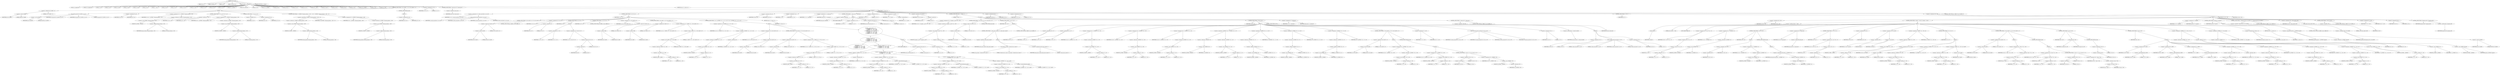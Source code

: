 digraph cache_insert {  
"1000133" [label = "(METHOD,cache_insert)" ]
"1000134" [label = "(PARAM,char *a1)" ]
"1000135" [label = "(PARAM,_DWORD *a2)" ]
"1000136" [label = "(PARAM,int a3)" ]
"1000137" [label = "(PARAM,unsigned int a4)" ]
"1000138" [label = "(PARAM,int a5)" ]
"1000139" [label = "(BLOCK,,)" ]
"1000140" [label = "(LOCAL,v9: unsigned int)" ]
"1000141" [label = "(LOCAL,v10: unsigned int)" ]
"1000142" [label = "(LOCAL,v11: int)" ]
"1000143" [label = "(LOCAL,v12: int)" ]
"1000144" [label = "(LOCAL,v13: bool)" ]
"1000145" [label = "(LOCAL,v14: bool)" ]
"1000146" [label = "(LOCAL,v15: bool)" ]
"1000147" [label = "(LOCAL,v16: int)" ]
"1000148" [label = "(LOCAL,v17: char *)" ]
"1000149" [label = "(LOCAL,v18: int)" ]
"1000150" [label = "(LOCAL,v19: int)" ]
"1000151" [label = "(LOCAL,v20: char *)" ]
"1000152" [label = "(LOCAL,v21: char *)" ]
"1000153" [label = "(LOCAL,v22: int)" ]
"1000154" [label = "(LOCAL,v23: int)" ]
"1000155" [label = "(LOCAL,v24: int)" ]
"1000156" [label = "(LOCAL,v25: _DWORD *)" ]
"1000157" [label = "(LOCAL,v26: const char *)" ]
"1000158" [label = "(LOCAL,v27: int)" ]
"1000159" [label = "(LOCAL,v28: _DWORD *)" ]
"1000160" [label = "(LOCAL,v29: int)" ]
"1000161" [label = "(LOCAL,v30: int *)" ]
"1000162" [label = "(LOCAL,v31: int)" ]
"1000163" [label = "(LOCAL,v32: int *)" ]
"1000164" [label = "(LOCAL,v33: __int16)" ]
"1000165" [label = "(LOCAL,v34: char *)" ]
"1000166" [label = "(LOCAL,v35: int)" ]
"1000167" [label = "(LOCAL,v36: int)" ]
"1000168" [label = "(LOCAL,v37: int)" ]
"1000169" [label = "(LOCAL,v39: _DWORD *)" ]
"1000170" [label = "(LOCAL,s: char *)" ]
"1000171" [label = "(LOCAL,v41: char)" ]
"1000172" [label = "(CONTROL_STRUCTURE,if ( (a5 & 0x980) != 0 ),if ( (a5 & 0x980) != 0 ))" ]
"1000173" [label = "(<operator>.notEquals,(a5 & 0x980) != 0)" ]
"1000174" [label = "(<operator>.and,a5 & 0x980)" ]
"1000175" [label = "(IDENTIFIER,a5,a5 & 0x980)" ]
"1000176" [label = "(LITERAL,0x980,a5 & 0x980)" ]
"1000177" [label = "(LITERAL,0,(a5 & 0x980) != 0)" ]
"1000178" [label = "(BLOCK,,)" ]
"1000179" [label = "(log_query,log_query(a5 | 0x10000, a1, a2, 0))" ]
"1000180" [label = "(<operator>.or,a5 | 0x10000)" ]
"1000181" [label = "(IDENTIFIER,a5,a5 | 0x10000)" ]
"1000182" [label = "(LITERAL,0x10000,a5 | 0x10000)" ]
"1000183" [label = "(IDENTIFIER,a1,log_query(a5 | 0x10000, a1, a2, 0))" ]
"1000184" [label = "(IDENTIFIER,a2,log_query(a5 | 0x10000, a1, a2, 0))" ]
"1000185" [label = "(LITERAL,0,log_query(a5 | 0x10000, a1, a2, 0))" ]
"1000186" [label = "(<operator>.assignment,v9 = a4)" ]
"1000187" [label = "(IDENTIFIER,v9,v9 = a4)" ]
"1000188" [label = "(IDENTIFIER,a4,v9 = a4)" ]
"1000189" [label = "(<operator>.assignment,v10 = *(_DWORD *)(dnsmasq_daemon + 252))" ]
"1000190" [label = "(IDENTIFIER,v10,v10 = *(_DWORD *)(dnsmasq_daemon + 252))" ]
"1000191" [label = "(<operator>.indirection,*(_DWORD *)(dnsmasq_daemon + 252))" ]
"1000192" [label = "(<operator>.cast,(_DWORD *)(dnsmasq_daemon + 252))" ]
"1000193" [label = "(UNKNOWN,_DWORD *,_DWORD *)" ]
"1000194" [label = "(<operator>.addition,dnsmasq_daemon + 252)" ]
"1000195" [label = "(IDENTIFIER,dnsmasq_daemon,dnsmasq_daemon + 252)" ]
"1000196" [label = "(LITERAL,252,dnsmasq_daemon + 252)" ]
"1000197" [label = "(CONTROL_STRUCTURE,if ( v10 < a4 ),if ( v10 < a4 ))" ]
"1000198" [label = "(<operator>.lessThan,v10 < a4)" ]
"1000199" [label = "(IDENTIFIER,v10,v10 < a4)" ]
"1000200" [label = "(IDENTIFIER,a4,v10 < a4)" ]
"1000201" [label = "(<operator>.assignment,v9 = *(_DWORD *)(dnsmasq_daemon + 252))" ]
"1000202" [label = "(IDENTIFIER,v9,v9 = *(_DWORD *)(dnsmasq_daemon + 252))" ]
"1000203" [label = "(<operator>.indirection,*(_DWORD *)(dnsmasq_daemon + 252))" ]
"1000204" [label = "(<operator>.cast,(_DWORD *)(dnsmasq_daemon + 252))" ]
"1000205" [label = "(UNKNOWN,_DWORD *,_DWORD *)" ]
"1000206" [label = "(<operator>.addition,dnsmasq_daemon + 252)" ]
"1000207" [label = "(IDENTIFIER,dnsmasq_daemon,dnsmasq_daemon + 252)" ]
"1000208" [label = "(LITERAL,252,dnsmasq_daemon + 252)" ]
"1000209" [label = "(CONTROL_STRUCTURE,if ( !v10 ),if ( !v10 ))" ]
"1000210" [label = "(<operator>.logicalNot,!v10)" ]
"1000211" [label = "(IDENTIFIER,v10,!v10)" ]
"1000212" [label = "(<operator>.assignment,v9 = a4)" ]
"1000213" [label = "(IDENTIFIER,v9,v9 = a4)" ]
"1000214" [label = "(IDENTIFIER,a4,v9 = a4)" ]
"1000215" [label = "(CONTROL_STRUCTURE,if ( *(_DWORD *)(dnsmasq_daemon + 248) > v9 ),if ( *(_DWORD *)(dnsmasq_daemon + 248) > v9 ))" ]
"1000216" [label = "(<operator>.greaterThan,*(_DWORD *)(dnsmasq_daemon + 248) > v9)" ]
"1000217" [label = "(<operator>.indirection,*(_DWORD *)(dnsmasq_daemon + 248))" ]
"1000218" [label = "(<operator>.cast,(_DWORD *)(dnsmasq_daemon + 248))" ]
"1000219" [label = "(UNKNOWN,_DWORD *,_DWORD *)" ]
"1000220" [label = "(<operator>.addition,dnsmasq_daemon + 248)" ]
"1000221" [label = "(IDENTIFIER,dnsmasq_daemon,dnsmasq_daemon + 248)" ]
"1000222" [label = "(LITERAL,248,dnsmasq_daemon + 248)" ]
"1000223" [label = "(IDENTIFIER,v9,*(_DWORD *)(dnsmasq_daemon + 248) > v9)" ]
"1000224" [label = "(<operator>.assignment,v9 = *(_DWORD *)(dnsmasq_daemon + 248))" ]
"1000225" [label = "(IDENTIFIER,v9,v9 = *(_DWORD *)(dnsmasq_daemon + 248))" ]
"1000226" [label = "(<operator>.indirection,*(_DWORD *)(dnsmasq_daemon + 248))" ]
"1000227" [label = "(<operator>.cast,(_DWORD *)(dnsmasq_daemon + 248))" ]
"1000228" [label = "(UNKNOWN,_DWORD *,_DWORD *)" ]
"1000229" [label = "(<operator>.addition,dnsmasq_daemon + 248)" ]
"1000230" [label = "(IDENTIFIER,dnsmasq_daemon,dnsmasq_daemon + 248)" ]
"1000231" [label = "(LITERAL,248,dnsmasq_daemon + 248)" ]
"1000232" [label = "(CONTROL_STRUCTURE,else,else)" ]
"1000233" [label = "(BLOCK,,)" ]
"1000234" [label = "(<operator>.assignment,v9 = a4)" ]
"1000235" [label = "(IDENTIFIER,v9,v9 = a4)" ]
"1000236" [label = "(IDENTIFIER,a4,v9 = a4)" ]
"1000237" [label = "(<operator>.assignment,v11 = 0)" ]
"1000238" [label = "(IDENTIFIER,v11,v11 = 0)" ]
"1000239" [label = "(LITERAL,0,v11 = 0)" ]
"1000240" [label = "(CONTROL_STRUCTURE,if ( !insert_error ),if ( !insert_error ))" ]
"1000241" [label = "(<operator>.logicalNot,!insert_error)" ]
"1000242" [label = "(IDENTIFIER,insert_error,!insert_error)" ]
"1000243" [label = "(BLOCK,,)" ]
"1000244" [label = "(<operator>.assignment,v12 = cache_scan_free(a1, a2, a3, a5))" ]
"1000245" [label = "(IDENTIFIER,v12,v12 = cache_scan_free(a1, a2, a3, a5))" ]
"1000246" [label = "(cache_scan_free,cache_scan_free(a1, a2, a3, a5))" ]
"1000247" [label = "(IDENTIFIER,a1,cache_scan_free(a1, a2, a3, a5))" ]
"1000248" [label = "(IDENTIFIER,a2,cache_scan_free(a1, a2, a3, a5))" ]
"1000249" [label = "(IDENTIFIER,a3,cache_scan_free(a1, a2, a3, a5))" ]
"1000250" [label = "(IDENTIFIER,a5,cache_scan_free(a1, a2, a3, a5))" ]
"1000251" [label = "(CONTROL_STRUCTURE,if ( v12 ),if ( v12 ))" ]
"1000252" [label = "(IDENTIFIER,v12,if ( v12 ))" ]
"1000253" [label = "(BLOCK,,)" ]
"1000254" [label = "(CONTROL_STRUCTURE,if ( (a5 & 0x180) == 0 ),if ( (a5 & 0x180) == 0 ))" ]
"1000255" [label = "(<operator>.equals,(a5 & 0x180) == 0)" ]
"1000256" [label = "(<operator>.and,a5 & 0x180)" ]
"1000257" [label = "(IDENTIFIER,a5,a5 & 0x180)" ]
"1000258" [label = "(LITERAL,0x180,a5 & 0x180)" ]
"1000259" [label = "(LITERAL,0,(a5 & 0x180) == 0)" ]
"1000260" [label = "(CONTROL_STRUCTURE,goto LABEL_24;,goto LABEL_24;)" ]
"1000261" [label = "(<operator>.assignment,v13 = a2 == 0)" ]
"1000262" [label = "(IDENTIFIER,v13,v13 = a2 == 0)" ]
"1000263" [label = "(<operator>.equals,a2 == 0)" ]
"1000264" [label = "(IDENTIFIER,a2,a2 == 0)" ]
"1000265" [label = "(LITERAL,0,a2 == 0)" ]
"1000266" [label = "(CONTROL_STRUCTURE,if ( a2 ),if ( a2 ))" ]
"1000267" [label = "(IDENTIFIER,a2,if ( a2 ))" ]
"1000268" [label = "(BLOCK,,)" ]
"1000269" [label = "(<operator>.assignment,v11 = v12)" ]
"1000270" [label = "(IDENTIFIER,v11,v11 = v12)" ]
"1000271" [label = "(IDENTIFIER,v12,v11 = v12)" ]
"1000272" [label = "(<operator>.assignment,v13 = (a5 & 8) == 0)" ]
"1000273" [label = "(IDENTIFIER,v13,v13 = (a5 & 8) == 0)" ]
"1000274" [label = "(<operator>.equals,(a5 & 8) == 0)" ]
"1000275" [label = "(<operator>.and,a5 & 8)" ]
"1000276" [label = "(IDENTIFIER,a5,a5 & 8)" ]
"1000277" [label = "(LITERAL,8,a5 & 8)" ]
"1000278" [label = "(LITERAL,0,(a5 & 8) == 0)" ]
"1000279" [label = "(CONTROL_STRUCTURE,if ( v13 ),if ( v13 ))" ]
"1000280" [label = "(IDENTIFIER,v13,if ( v13 ))" ]
"1000281" [label = "(CONTROL_STRUCTURE,goto LABEL_24;,goto LABEL_24;)" ]
"1000282" [label = "(<operator>.assignment,v14 = (a5 & 0x80) == 0)" ]
"1000283" [label = "(IDENTIFIER,v14,v14 = (a5 & 0x80) == 0)" ]
"1000284" [label = "(<operator>.equals,(a5 & 0x80) == 0)" ]
"1000285" [label = "(<operator>.and,a5 & 0x80)" ]
"1000286" [label = "(IDENTIFIER,a5,a5 & 0x80)" ]
"1000287" [label = "(LITERAL,0x80,a5 & 0x80)" ]
"1000288" [label = "(LITERAL,0,(a5 & 0x80) == 0)" ]
"1000289" [label = "(CONTROL_STRUCTURE,if ( (a5 & 0x80) != 0 ),if ( (a5 & 0x80) != 0 ))" ]
"1000290" [label = "(<operator>.notEquals,(a5 & 0x80) != 0)" ]
"1000291" [label = "(<operator>.and,a5 & 0x80)" ]
"1000292" [label = "(IDENTIFIER,a5,a5 & 0x80)" ]
"1000293" [label = "(LITERAL,0x80,a5 & 0x80)" ]
"1000294" [label = "(LITERAL,0,(a5 & 0x80) != 0)" ]
"1000295" [label = "(<operator>.assignment,v14 = (*(_BYTE *)(v11 + 36) & 0x80) == 0)" ]
"1000296" [label = "(IDENTIFIER,v14,v14 = (*(_BYTE *)(v11 + 36) & 0x80) == 0)" ]
"1000297" [label = "(<operator>.equals,(*(_BYTE *)(v11 + 36) & 0x80) == 0)" ]
"1000298" [label = "(<operator>.and,*(_BYTE *)(v11 + 36) & 0x80)" ]
"1000299" [label = "(<operator>.indirection,*(_BYTE *)(v11 + 36))" ]
"1000300" [label = "(<operator>.cast,(_BYTE *)(v11 + 36))" ]
"1000301" [label = "(UNKNOWN,_BYTE *,_BYTE *)" ]
"1000302" [label = "(<operator>.addition,v11 + 36)" ]
"1000303" [label = "(IDENTIFIER,v11,v11 + 36)" ]
"1000304" [label = "(LITERAL,36,v11 + 36)" ]
"1000305" [label = "(LITERAL,0x80,*(_BYTE *)(v11 + 36) & 0x80)" ]
"1000306" [label = "(LITERAL,0,(*(_BYTE *)(v11 + 36) & 0x80) == 0)" ]
"1000307" [label = "(CONTROL_STRUCTURE,if ( v14 || *(_DWORD *)(v11 + 12) != *a2 ),if ( v14 || *(_DWORD *)(v11 + 12) != *a2 ))" ]
"1000308" [label = "(<operator>.logicalOr,v14 || *(_DWORD *)(v11 + 12) != *a2)" ]
"1000309" [label = "(IDENTIFIER,v14,v14 || *(_DWORD *)(v11 + 12) != *a2)" ]
"1000310" [label = "(<operator>.notEquals,*(_DWORD *)(v11 + 12) != *a2)" ]
"1000311" [label = "(<operator>.indirection,*(_DWORD *)(v11 + 12))" ]
"1000312" [label = "(<operator>.cast,(_DWORD *)(v11 + 12))" ]
"1000313" [label = "(UNKNOWN,_DWORD *,_DWORD *)" ]
"1000314" [label = "(<operator>.addition,v11 + 12)" ]
"1000315" [label = "(IDENTIFIER,v11,v11 + 12)" ]
"1000316" [label = "(LITERAL,12,v11 + 12)" ]
"1000317" [label = "(<operator>.indirection,*a2)" ]
"1000318" [label = "(IDENTIFIER,a2,*(_DWORD *)(v11 + 12) != *a2)" ]
"1000319" [label = "(BLOCK,,)" ]
"1000320" [label = "(<operator>.assignment,v15 = (a5 & 0x100) == 0)" ]
"1000321" [label = "(IDENTIFIER,v15,v15 = (a5 & 0x100) == 0)" ]
"1000322" [label = "(<operator>.equals,(a5 & 0x100) == 0)" ]
"1000323" [label = "(<operator>.and,a5 & 0x100)" ]
"1000324" [label = "(IDENTIFIER,a5,a5 & 0x100)" ]
"1000325" [label = "(LITERAL,0x100,a5 & 0x100)" ]
"1000326" [label = "(LITERAL,0,(a5 & 0x100) == 0)" ]
"1000327" [label = "(CONTROL_STRUCTURE,if ( (a5 & 0x100) != 0 ),if ( (a5 & 0x100) != 0 ))" ]
"1000328" [label = "(<operator>.notEquals,(a5 & 0x100) != 0)" ]
"1000329" [label = "(<operator>.and,a5 & 0x100)" ]
"1000330" [label = "(IDENTIFIER,a5,a5 & 0x100)" ]
"1000331" [label = "(LITERAL,0x100,a5 & 0x100)" ]
"1000332" [label = "(LITERAL,0,(a5 & 0x100) != 0)" ]
"1000333" [label = "(<operator>.assignment,v15 = (*(_BYTE *)(v11 + 37) & 1) == 0)" ]
"1000334" [label = "(IDENTIFIER,v15,v15 = (*(_BYTE *)(v11 + 37) & 1) == 0)" ]
"1000335" [label = "(<operator>.equals,(*(_BYTE *)(v11 + 37) & 1) == 0)" ]
"1000336" [label = "(<operator>.and,*(_BYTE *)(v11 + 37) & 1)" ]
"1000337" [label = "(<operator>.indirection,*(_BYTE *)(v11 + 37))" ]
"1000338" [label = "(<operator>.cast,(_BYTE *)(v11 + 37))" ]
"1000339" [label = "(UNKNOWN,_BYTE *,_BYTE *)" ]
"1000340" [label = "(<operator>.addition,v11 + 37)" ]
"1000341" [label = "(IDENTIFIER,v11,v11 + 37)" ]
"1000342" [label = "(LITERAL,37,v11 + 37)" ]
"1000343" [label = "(LITERAL,1,*(_BYTE *)(v11 + 37) & 1)" ]
"1000344" [label = "(LITERAL,0,(*(_BYTE *)(v11 + 37) & 1) == 0)" ]
"1000345" [label = "(CONTROL_STRUCTURE,if ( v15\n          || *(_DWORD *)(v11 + 12) != *a2\n          || *(_DWORD *)(v11 + 16) != a2[1]\n          || *(_DWORD *)(v11 + 20) != a2[2]\n          || *(_DWORD *)(v11 + 24) != a2[3] ),if ( v15\n          || *(_DWORD *)(v11 + 12) != *a2\n          || *(_DWORD *)(v11 + 16) != a2[1]\n          || *(_DWORD *)(v11 + 20) != a2[2]\n          || *(_DWORD *)(v11 + 24) != a2[3] ))" ]
"1000346" [label = "(<operator>.logicalOr,v15\n          || *(_DWORD *)(v11 + 12) != *a2\n          || *(_DWORD *)(v11 + 16) != a2[1]\n          || *(_DWORD *)(v11 + 20) != a2[2]\n          || *(_DWORD *)(v11 + 24) != a2[3])" ]
"1000347" [label = "(IDENTIFIER,v15,v15\n          || *(_DWORD *)(v11 + 12) != *a2\n          || *(_DWORD *)(v11 + 16) != a2[1]\n          || *(_DWORD *)(v11 + 20) != a2[2]\n          || *(_DWORD *)(v11 + 24) != a2[3])" ]
"1000348" [label = "(<operator>.logicalOr,*(_DWORD *)(v11 + 12) != *a2\n          || *(_DWORD *)(v11 + 16) != a2[1]\n          || *(_DWORD *)(v11 + 20) != a2[2]\n          || *(_DWORD *)(v11 + 24) != a2[3])" ]
"1000349" [label = "(<operator>.notEquals,*(_DWORD *)(v11 + 12) != *a2)" ]
"1000350" [label = "(<operator>.indirection,*(_DWORD *)(v11 + 12))" ]
"1000351" [label = "(<operator>.cast,(_DWORD *)(v11 + 12))" ]
"1000352" [label = "(UNKNOWN,_DWORD *,_DWORD *)" ]
"1000353" [label = "(<operator>.addition,v11 + 12)" ]
"1000354" [label = "(IDENTIFIER,v11,v11 + 12)" ]
"1000355" [label = "(LITERAL,12,v11 + 12)" ]
"1000356" [label = "(<operator>.indirection,*a2)" ]
"1000357" [label = "(IDENTIFIER,a2,*(_DWORD *)(v11 + 12) != *a2)" ]
"1000358" [label = "(<operator>.logicalOr,*(_DWORD *)(v11 + 16) != a2[1]\n          || *(_DWORD *)(v11 + 20) != a2[2]\n          || *(_DWORD *)(v11 + 24) != a2[3])" ]
"1000359" [label = "(<operator>.notEquals,*(_DWORD *)(v11 + 16) != a2[1])" ]
"1000360" [label = "(<operator>.indirection,*(_DWORD *)(v11 + 16))" ]
"1000361" [label = "(<operator>.cast,(_DWORD *)(v11 + 16))" ]
"1000362" [label = "(UNKNOWN,_DWORD *,_DWORD *)" ]
"1000363" [label = "(<operator>.addition,v11 + 16)" ]
"1000364" [label = "(IDENTIFIER,v11,v11 + 16)" ]
"1000365" [label = "(LITERAL,16,v11 + 16)" ]
"1000366" [label = "(<operator>.indirectIndexAccess,a2[1])" ]
"1000367" [label = "(IDENTIFIER,a2,*(_DWORD *)(v11 + 16) != a2[1])" ]
"1000368" [label = "(LITERAL,1,*(_DWORD *)(v11 + 16) != a2[1])" ]
"1000369" [label = "(<operator>.logicalOr,*(_DWORD *)(v11 + 20) != a2[2]\n          || *(_DWORD *)(v11 + 24) != a2[3])" ]
"1000370" [label = "(<operator>.notEquals,*(_DWORD *)(v11 + 20) != a2[2])" ]
"1000371" [label = "(<operator>.indirection,*(_DWORD *)(v11 + 20))" ]
"1000372" [label = "(<operator>.cast,(_DWORD *)(v11 + 20))" ]
"1000373" [label = "(UNKNOWN,_DWORD *,_DWORD *)" ]
"1000374" [label = "(<operator>.addition,v11 + 20)" ]
"1000375" [label = "(IDENTIFIER,v11,v11 + 20)" ]
"1000376" [label = "(LITERAL,20,v11 + 20)" ]
"1000377" [label = "(<operator>.indirectIndexAccess,a2[2])" ]
"1000378" [label = "(IDENTIFIER,a2,*(_DWORD *)(v11 + 20) != a2[2])" ]
"1000379" [label = "(LITERAL,2,*(_DWORD *)(v11 + 20) != a2[2])" ]
"1000380" [label = "(<operator>.notEquals,*(_DWORD *)(v11 + 24) != a2[3])" ]
"1000381" [label = "(<operator>.indirection,*(_DWORD *)(v11 + 24))" ]
"1000382" [label = "(<operator>.cast,(_DWORD *)(v11 + 24))" ]
"1000383" [label = "(UNKNOWN,_DWORD *,_DWORD *)" ]
"1000384" [label = "(<operator>.addition,v11 + 24)" ]
"1000385" [label = "(IDENTIFIER,v11,v11 + 24)" ]
"1000386" [label = "(LITERAL,24,v11 + 24)" ]
"1000387" [label = "(<operator>.indirectIndexAccess,a2[3])" ]
"1000388" [label = "(IDENTIFIER,a2,*(_DWORD *)(v11 + 24) != a2[3])" ]
"1000389" [label = "(LITERAL,3,*(_DWORD *)(v11 + 24) != a2[3])" ]
"1000390" [label = "(BLOCK,,)" ]
"1000391" [label = "(JUMP_TARGET,LABEL_24)" ]
"1000392" [label = "(<operator>.assignment,insert_error = 1)" ]
"1000393" [label = "(IDENTIFIER,insert_error,insert_error = 1)" ]
"1000394" [label = "(LITERAL,1,insert_error = 1)" ]
"1000395" [label = "(<operator>.assignment,v11 = 0)" ]
"1000396" [label = "(IDENTIFIER,v11,v11 = 0)" ]
"1000397" [label = "(LITERAL,0,v11 = 0)" ]
"1000398" [label = "(RETURN,return v11;,return v11;)" ]
"1000399" [label = "(IDENTIFIER,v11,return v11;)" ]
"1000400" [label = "(<operator>.assignment,v39 = a2)" ]
"1000401" [label = "(IDENTIFIER,v39,v39 = a2)" ]
"1000402" [label = "(IDENTIFIER,a2,v39 = a2)" ]
"1000403" [label = "(<operator>.assignment,s = a1)" ]
"1000404" [label = "(IDENTIFIER,s,s = a1)" ]
"1000405" [label = "(IDENTIFIER,a1,s = a1)" ]
"1000406" [label = "(<operator>.assignment,v11 = cache_tail)" ]
"1000407" [label = "(IDENTIFIER,v11,v11 = cache_tail)" ]
"1000408" [label = "(IDENTIFIER,cache_tail,v11 = cache_tail)" ]
"1000409" [label = "(CONTROL_STRUCTURE,if ( !cache_tail ),if ( !cache_tail ))" ]
"1000410" [label = "(<operator>.logicalNot,!cache_tail)" ]
"1000411" [label = "(IDENTIFIER,cache_tail,!cache_tail)" ]
"1000412" [label = "(BLOCK,,)" ]
"1000413" [label = "(JUMP_TARGET,LABEL_45)" ]
"1000414" [label = "(<operator>.assignment,v11 = 0)" ]
"1000415" [label = "(IDENTIFIER,v11,v11 = 0)" ]
"1000416" [label = "(LITERAL,0,v11 = 0)" ]
"1000417" [label = "(<operator>.assignment,insert_error = 1)" ]
"1000418" [label = "(IDENTIFIER,insert_error,insert_error = 1)" ]
"1000419" [label = "(LITERAL,1,insert_error = 1)" ]
"1000420" [label = "(RETURN,return v11;,return v11;)" ]
"1000421" [label = "(IDENTIFIER,v11,return v11;)" ]
"1000422" [label = "(<operator>.assignment,v16 = 0)" ]
"1000423" [label = "(IDENTIFIER,v16,v16 = 0)" ]
"1000424" [label = "(LITERAL,0,v16 = 0)" ]
"1000425" [label = "(<operator>.assignment,v17 = &v41)" ]
"1000426" [label = "(IDENTIFIER,v17,v17 = &v41)" ]
"1000427" [label = "(<operator>.addressOf,&v41)" ]
"1000428" [label = "(IDENTIFIER,v41,v17 = &v41)" ]
"1000429" [label = "(<operator>.assignment,v18 = a5 & 4)" ]
"1000430" [label = "(IDENTIFIER,v18,v18 = a5 & 4)" ]
"1000431" [label = "(<operator>.and,a5 & 4)" ]
"1000432" [label = "(IDENTIFIER,a5,a5 & 4)" ]
"1000433" [label = "(LITERAL,4,a5 & 4)" ]
"1000434" [label = "(CONTROL_STRUCTURE,while ( 1 ),while ( 1 ))" ]
"1000435" [label = "(LITERAL,1,while ( 1 ))" ]
"1000436" [label = "(BLOCK,,)" ]
"1000437" [label = "(<operator>.assignment,v19 = *(unsigned __int16 *)(v11 + 36))" ]
"1000438" [label = "(IDENTIFIER,v19,v19 = *(unsigned __int16 *)(v11 + 36))" ]
"1000439" [label = "(<operator>.indirection,*(unsigned __int16 *)(v11 + 36))" ]
"1000440" [label = "(<operator>.cast,(unsigned __int16 *)(v11 + 36))" ]
"1000441" [label = "(UNKNOWN,unsigned __int16 *,unsigned __int16 *)" ]
"1000442" [label = "(<operator>.addition,v11 + 36)" ]
"1000443" [label = "(IDENTIFIER,v11,v11 + 36)" ]
"1000444" [label = "(LITERAL,36,v11 + 36)" ]
"1000445" [label = "(CONTROL_STRUCTURE,if ( (v19 & 0xC) == 0 ),if ( (v19 & 0xC) == 0 ))" ]
"1000446" [label = "(<operator>.equals,(v19 & 0xC) == 0)" ]
"1000447" [label = "(<operator>.and,v19 & 0xC)" ]
"1000448" [label = "(IDENTIFIER,v19,v19 & 0xC)" ]
"1000449" [label = "(LITERAL,0xC,v19 & 0xC)" ]
"1000450" [label = "(LITERAL,0,(v19 & 0xC) == 0)" ]
"1000451" [label = "(CONTROL_STRUCTURE,break;,break;)" ]
"1000452" [label = "(CONTROL_STRUCTURE,if ( v16 ),if ( v16 ))" ]
"1000453" [label = "(IDENTIFIER,v16,if ( v16 ))" ]
"1000454" [label = "(BLOCK,,)" ]
"1000455" [label = "(CONTROL_STRUCTURE,if ( !cache_insert_warned ),if ( !cache_insert_warned ))" ]
"1000456" [label = "(<operator>.logicalNot,!cache_insert_warned)" ]
"1000457" [label = "(IDENTIFIER,cache_insert_warned,!cache_insert_warned)" ]
"1000458" [label = "(BLOCK,,)" ]
"1000459" [label = "(my_syslog,my_syslog(3, \"Internal error in cache.\"))" ]
"1000460" [label = "(LITERAL,3,my_syslog(3, \"Internal error in cache.\"))" ]
"1000461" [label = "(LITERAL,\"Internal error in cache.\",my_syslog(3, \"Internal error in cache.\"))" ]
"1000462" [label = "(<operator>.assignment,cache_insert_warned = 1)" ]
"1000463" [label = "(IDENTIFIER,cache_insert_warned,cache_insert_warned = 1)" ]
"1000464" [label = "(LITERAL,1,cache_insert_warned = 1)" ]
"1000465" [label = "(CONTROL_STRUCTURE,goto LABEL_45;,goto LABEL_45;)" ]
"1000466" [label = "(CONTROL_STRUCTURE,if ( v18 ),if ( v18 ))" ]
"1000467" [label = "(IDENTIFIER,v18,if ( v18 ))" ]
"1000468" [label = "(BLOCK,,)" ]
"1000469" [label = "(<operator>.assignment,v20 = v17)" ]
"1000470" [label = "(IDENTIFIER,v20,v20 = v17)" ]
"1000471" [label = "(IDENTIFIER,v17,v20 = v17)" ]
"1000472" [label = "(<operator>.assignment,v21 = v17)" ]
"1000473" [label = "(IDENTIFIER,v21,v21 = v17)" ]
"1000474" [label = "(IDENTIFIER,v17,v21 = v17)" ]
"1000475" [label = "(<operator>.assignment,v22 = *(_DWORD *)(v11 + 16))" ]
"1000476" [label = "(IDENTIFIER,v22,v22 = *(_DWORD *)(v11 + 16))" ]
"1000477" [label = "(<operator>.indirection,*(_DWORD *)(v11 + 16))" ]
"1000478" [label = "(<operator>.cast,(_DWORD *)(v11 + 16))" ]
"1000479" [label = "(UNKNOWN,_DWORD *,_DWORD *)" ]
"1000480" [label = "(<operator>.addition,v11 + 16)" ]
"1000481" [label = "(IDENTIFIER,v11,v11 + 16)" ]
"1000482" [label = "(LITERAL,16,v11 + 16)" ]
"1000483" [label = "(<operator>.assignment,v23 = *(_DWORD *)(v11 + 20))" ]
"1000484" [label = "(IDENTIFIER,v23,v23 = *(_DWORD *)(v11 + 20))" ]
"1000485" [label = "(<operator>.indirection,*(_DWORD *)(v11 + 20))" ]
"1000486" [label = "(<operator>.cast,(_DWORD *)(v11 + 20))" ]
"1000487" [label = "(UNKNOWN,_DWORD *,_DWORD *)" ]
"1000488" [label = "(<operator>.addition,v11 + 20)" ]
"1000489" [label = "(IDENTIFIER,v11,v11 + 20)" ]
"1000490" [label = "(LITERAL,20,v11 + 20)" ]
"1000491" [label = "(<operator>.assignment,v24 = *(_DWORD *)(v11 + 24))" ]
"1000492" [label = "(IDENTIFIER,v24,v24 = *(_DWORD *)(v11 + 24))" ]
"1000493" [label = "(<operator>.indirection,*(_DWORD *)(v11 + 24))" ]
"1000494" [label = "(<operator>.cast,(_DWORD *)(v11 + 24))" ]
"1000495" [label = "(UNKNOWN,_DWORD *,_DWORD *)" ]
"1000496" [label = "(<operator>.addition,v11 + 24)" ]
"1000497" [label = "(IDENTIFIER,v11,v11 + 24)" ]
"1000498" [label = "(LITERAL,24,v11 + 24)" ]
"1000499" [label = "(<operator>.assignment,*(_DWORD *)v21 = *(_DWORD *)(v11 + 12))" ]
"1000500" [label = "(<operator>.indirection,*(_DWORD *)v21)" ]
"1000501" [label = "(<operator>.cast,(_DWORD *)v21)" ]
"1000502" [label = "(UNKNOWN,_DWORD *,_DWORD *)" ]
"1000503" [label = "(IDENTIFIER,v21,(_DWORD *)v21)" ]
"1000504" [label = "(<operator>.indirection,*(_DWORD *)(v11 + 12))" ]
"1000505" [label = "(<operator>.cast,(_DWORD *)(v11 + 12))" ]
"1000506" [label = "(UNKNOWN,_DWORD *,_DWORD *)" ]
"1000507" [label = "(<operator>.addition,v11 + 12)" ]
"1000508" [label = "(IDENTIFIER,v11,v11 + 12)" ]
"1000509" [label = "(LITERAL,12,v11 + 12)" ]
"1000510" [label = "(<operator>.assignment,*((_DWORD *)v21 + 1) = v22)" ]
"1000511" [label = "(<operator>.indirection,*((_DWORD *)v21 + 1))" ]
"1000512" [label = "(<operator>.addition,(_DWORD *)v21 + 1)" ]
"1000513" [label = "(<operator>.cast,(_DWORD *)v21)" ]
"1000514" [label = "(UNKNOWN,_DWORD *,_DWORD *)" ]
"1000515" [label = "(IDENTIFIER,v21,(_DWORD *)v21)" ]
"1000516" [label = "(LITERAL,1,(_DWORD *)v21 + 1)" ]
"1000517" [label = "(IDENTIFIER,v22,*((_DWORD *)v21 + 1) = v22)" ]
"1000518" [label = "(<operator>.assignment,*((_DWORD *)v21 + 2) = v23)" ]
"1000519" [label = "(<operator>.indirection,*((_DWORD *)v21 + 2))" ]
"1000520" [label = "(<operator>.addition,(_DWORD *)v21 + 2)" ]
"1000521" [label = "(<operator>.cast,(_DWORD *)v21)" ]
"1000522" [label = "(UNKNOWN,_DWORD *,_DWORD *)" ]
"1000523" [label = "(IDENTIFIER,v21,(_DWORD *)v21)" ]
"1000524" [label = "(LITERAL,2,(_DWORD *)v21 + 2)" ]
"1000525" [label = "(IDENTIFIER,v23,*((_DWORD *)v21 + 2) = v23)" ]
"1000526" [label = "(<operator>.assignment,*((_DWORD *)v21 + 3) = v24)" ]
"1000527" [label = "(<operator>.indirection,*((_DWORD *)v21 + 3))" ]
"1000528" [label = "(<operator>.addition,(_DWORD *)v21 + 3)" ]
"1000529" [label = "(<operator>.cast,(_DWORD *)v21)" ]
"1000530" [label = "(UNKNOWN,_DWORD *,_DWORD *)" ]
"1000531" [label = "(IDENTIFIER,v21,(_DWORD *)v21)" ]
"1000532" [label = "(LITERAL,3,(_DWORD *)v21 + 3)" ]
"1000533" [label = "(IDENTIFIER,v24,*((_DWORD *)v21 + 3) = v24)" ]
"1000534" [label = "(CONTROL_STRUCTURE,if ( (v19 & 0x200) != 0 ),if ( (v19 & 0x200) != 0 ))" ]
"1000535" [label = "(<operator>.notEquals,(v19 & 0x200) != 0)" ]
"1000536" [label = "(<operator>.and,v19 & 0x200)" ]
"1000537" [label = "(IDENTIFIER,v19,v19 & 0x200)" ]
"1000538" [label = "(LITERAL,0x200,v19 & 0x200)" ]
"1000539" [label = "(LITERAL,0,(v19 & 0x200) != 0)" ]
"1000540" [label = "(BLOCK,,)" ]
"1000541" [label = "(<operator>.assignment,v25 = *(_DWORD **)(v11 + 40))" ]
"1000542" [label = "(IDENTIFIER,v25,v25 = *(_DWORD **)(v11 + 40))" ]
"1000543" [label = "(<operator>.indirection,*(_DWORD **)(v11 + 40))" ]
"1000544" [label = "(<operator>.cast,(_DWORD **)(v11 + 40))" ]
"1000545" [label = "(UNKNOWN,_DWORD **,_DWORD **)" ]
"1000546" [label = "(<operator>.addition,v11 + 40)" ]
"1000547" [label = "(IDENTIFIER,v11,v11 + 40)" ]
"1000548" [label = "(LITERAL,40,v11 + 40)" ]
"1000549" [label = "(CONTROL_STRUCTURE,else,else)" ]
"1000550" [label = "(BLOCK,,)" ]
"1000551" [label = "(<operator>.assignment,v25 = (_DWORD *)(v11 + 40))" ]
"1000552" [label = "(IDENTIFIER,v25,v25 = (_DWORD *)(v11 + 40))" ]
"1000553" [label = "(<operator>.cast,(_DWORD *)(v11 + 40))" ]
"1000554" [label = "(UNKNOWN,_DWORD *,_DWORD *)" ]
"1000555" [label = "(<operator>.addition,v11 + 40)" ]
"1000556" [label = "(IDENTIFIER,v11,v11 + 40)" ]
"1000557" [label = "(LITERAL,40,v11 + 40)" ]
"1000558" [label = "(CONTROL_STRUCTURE,if ( (v19 & 2) != 0 ),if ( (v19 & 2) != 0 ))" ]
"1000559" [label = "(<operator>.notEquals,(v19 & 2) != 0)" ]
"1000560" [label = "(<operator>.and,v19 & 2)" ]
"1000561" [label = "(IDENTIFIER,v19,v19 & 2)" ]
"1000562" [label = "(LITERAL,2,v19 & 2)" ]
"1000563" [label = "(LITERAL,0,(v19 & 2) != 0)" ]
"1000564" [label = "(<operator>.assignment,v25 = (_DWORD *)*v25)" ]
"1000565" [label = "(IDENTIFIER,v25,v25 = (_DWORD *)*v25)" ]
"1000566" [label = "(<operator>.cast,(_DWORD *)*v25)" ]
"1000567" [label = "(UNKNOWN,_DWORD *,_DWORD *)" ]
"1000568" [label = "(<operator>.indirection,*v25)" ]
"1000569" [label = "(IDENTIFIER,v25,(_DWORD *)*v25)" ]
"1000570" [label = "(<operator>.assignment,v17 = v20)" ]
"1000571" [label = "(IDENTIFIER,v17,v17 = v20)" ]
"1000572" [label = "(IDENTIFIER,v20,v17 = v20)" ]
"1000573" [label = "(cache_scan_free,cache_scan_free(v25, v20, a3, v19))" ]
"1000574" [label = "(IDENTIFIER,v25,cache_scan_free(v25, v20, a3, v19))" ]
"1000575" [label = "(IDENTIFIER,v20,cache_scan_free(v25, v20, a3, v19))" ]
"1000576" [label = "(IDENTIFIER,a3,cache_scan_free(v25, v20, a3, v19))" ]
"1000577" [label = "(IDENTIFIER,v19,cache_scan_free(v25, v20, a3, v19))" ]
"1000578" [label = "(<operator>.assignment,v16 = 1)" ]
"1000579" [label = "(IDENTIFIER,v16,v16 = 1)" ]
"1000580" [label = "(LITERAL,1,v16 = 1)" ]
"1000581" [label = "(<operator>.preIncrement,++cache_live_freed)" ]
"1000582" [label = "(IDENTIFIER,cache_live_freed,++cache_live_freed)" ]
"1000583" [label = "(CONTROL_STRUCTURE,else,else)" ]
"1000584" [label = "(BLOCK,,)" ]
"1000585" [label = "(<operator>.assignment,v16 = 0)" ]
"1000586" [label = "(IDENTIFIER,v16,v16 = 0)" ]
"1000587" [label = "(LITERAL,0,v16 = 0)" ]
"1000588" [label = "(cache_scan_free,cache_scan_free(0, 0, a3, 0))" ]
"1000589" [label = "(LITERAL,0,cache_scan_free(0, 0, a3, 0))" ]
"1000590" [label = "(LITERAL,0,cache_scan_free(0, 0, a3, 0))" ]
"1000591" [label = "(IDENTIFIER,a3,cache_scan_free(0, 0, a3, 0))" ]
"1000592" [label = "(LITERAL,0,cache_scan_free(0, 0, a3, 0))" ]
"1000593" [label = "(<operator>.assignment,v18 = 1)" ]
"1000594" [label = "(IDENTIFIER,v18,v18 = 1)" ]
"1000595" [label = "(LITERAL,1,v18 = 1)" ]
"1000596" [label = "(<operator>.assignment,v11 = cache_tail)" ]
"1000597" [label = "(IDENTIFIER,v11,v11 = cache_tail)" ]
"1000598" [label = "(IDENTIFIER,cache_tail,v11 = cache_tail)" ]
"1000599" [label = "(CONTROL_STRUCTURE,if ( !cache_tail ),if ( !cache_tail ))" ]
"1000600" [label = "(<operator>.logicalNot,!cache_tail)" ]
"1000601" [label = "(IDENTIFIER,cache_tail,!cache_tail)" ]
"1000602" [label = "(CONTROL_STRUCTURE,goto LABEL_45;,goto LABEL_45;)" ]
"1000603" [label = "(<operator>.assignment,v26 = s)" ]
"1000604" [label = "(IDENTIFIER,v26,v26 = s)" ]
"1000605" [label = "(IDENTIFIER,s,v26 = s)" ]
"1000606" [label = "(<operator>.assignment,v27 = 0)" ]
"1000607" [label = "(IDENTIFIER,v27,v27 = 0)" ]
"1000608" [label = "(LITERAL,0,v27 = 0)" ]
"1000609" [label = "(CONTROL_STRUCTURE,if ( s ),if ( s ))" ]
"1000610" [label = "(IDENTIFIER,s,if ( s ))" ]
"1000611" [label = "(BLOCK,,)" ]
"1000612" [label = "(<operator>.assignment,v28 = v39)" ]
"1000613" [label = "(IDENTIFIER,v28,v28 = v39)" ]
"1000614" [label = "(IDENTIFIER,v39,v28 = v39)" ]
"1000615" [label = "(CONTROL_STRUCTURE,if ( strlen(s) < 0x32 ),if ( strlen(s) < 0x32 ))" ]
"1000616" [label = "(<operator>.lessThan,strlen(s) < 0x32)" ]
"1000617" [label = "(strlen,strlen(s))" ]
"1000618" [label = "(IDENTIFIER,s,strlen(s))" ]
"1000619" [label = "(LITERAL,0x32,strlen(s) < 0x32)" ]
"1000620" [label = "(BLOCK,,)" ]
"1000621" [label = "(JUMP_TARGET,LABEL_58)" ]
"1000622" [label = "(<operator>.assignment,v30 = *(int **)(v11 + 4))" ]
"1000623" [label = "(IDENTIFIER,v30,v30 = *(int **)(v11 + 4))" ]
"1000624" [label = "(<operator>.indirection,*(int **)(v11 + 4))" ]
"1000625" [label = "(<operator>.cast,(int **)(v11 + 4))" ]
"1000626" [label = "(UNKNOWN,int **,int **)" ]
"1000627" [label = "(<operator>.addition,v11 + 4)" ]
"1000628" [label = "(IDENTIFIER,v11,v11 + 4)" ]
"1000629" [label = "(LITERAL,4,v11 + 4)" ]
"1000630" [label = "(<operator>.assignment,v31 = *(_DWORD *)v11)" ]
"1000631" [label = "(IDENTIFIER,v31,v31 = *(_DWORD *)v11)" ]
"1000632" [label = "(<operator>.indirection,*(_DWORD *)v11)" ]
"1000633" [label = "(<operator>.cast,(_DWORD *)v11)" ]
"1000634" [label = "(UNKNOWN,_DWORD *,_DWORD *)" ]
"1000635" [label = "(IDENTIFIER,v11,(_DWORD *)v11)" ]
"1000636" [label = "(CONTROL_STRUCTURE,if ( v30 ),if ( v30 ))" ]
"1000637" [label = "(IDENTIFIER,v30,if ( v30 ))" ]
"1000638" [label = "(BLOCK,,)" ]
"1000639" [label = "(<operator>.assignment,*v30 = v31)" ]
"1000640" [label = "(<operator>.indirection,*v30)" ]
"1000641" [label = "(IDENTIFIER,v30,*v30 = v31)" ]
"1000642" [label = "(IDENTIFIER,v31,*v30 = v31)" ]
"1000643" [label = "(<operator>.assignment,v31 = *(_DWORD *)v11)" ]
"1000644" [label = "(IDENTIFIER,v31,v31 = *(_DWORD *)v11)" ]
"1000645" [label = "(<operator>.indirection,*(_DWORD *)v11)" ]
"1000646" [label = "(<operator>.cast,(_DWORD *)v11)" ]
"1000647" [label = "(UNKNOWN,_DWORD *,_DWORD *)" ]
"1000648" [label = "(IDENTIFIER,v11,(_DWORD *)v11)" ]
"1000649" [label = "(CONTROL_STRUCTURE,else,else)" ]
"1000650" [label = "(BLOCK,,)" ]
"1000651" [label = "(<operator>.assignment,cache_head = *(_DWORD *)v11)" ]
"1000652" [label = "(IDENTIFIER,cache_head,cache_head = *(_DWORD *)v11)" ]
"1000653" [label = "(<operator>.indirection,*(_DWORD *)v11)" ]
"1000654" [label = "(<operator>.cast,(_DWORD *)v11)" ]
"1000655" [label = "(UNKNOWN,_DWORD *,_DWORD *)" ]
"1000656" [label = "(IDENTIFIER,v11,(_DWORD *)v11)" ]
"1000657" [label = "(<operator>.assignment,v32 = &cache_tail)" ]
"1000658" [label = "(IDENTIFIER,v32,v32 = &cache_tail)" ]
"1000659" [label = "(<operator>.addressOf,&cache_tail)" ]
"1000660" [label = "(IDENTIFIER,cache_tail,v32 = &cache_tail)" ]
"1000661" [label = "(CONTROL_STRUCTURE,if ( v31 ),if ( v31 ))" ]
"1000662" [label = "(IDENTIFIER,v31,if ( v31 ))" ]
"1000663" [label = "(<operator>.assignment,v32 = (int *)(v31 + 4))" ]
"1000664" [label = "(IDENTIFIER,v32,v32 = (int *)(v31 + 4))" ]
"1000665" [label = "(<operator>.cast,(int *)(v31 + 4))" ]
"1000666" [label = "(UNKNOWN,int *,int *)" ]
"1000667" [label = "(<operator>.addition,v31 + 4)" ]
"1000668" [label = "(IDENTIFIER,v31,v31 + 4)" ]
"1000669" [label = "(LITERAL,4,v31 + 4)" ]
"1000670" [label = "(<operator>.assignment,v33 = a5)" ]
"1000671" [label = "(IDENTIFIER,v33,v33 = a5)" ]
"1000672" [label = "(IDENTIFIER,a5,v33 = a5)" ]
"1000673" [label = "(<operator>.assignment,*v32 = (int)v30)" ]
"1000674" [label = "(<operator>.indirection,*v32)" ]
"1000675" [label = "(IDENTIFIER,v32,*v32 = (int)v30)" ]
"1000676" [label = "(<operator>.cast,(int)v30)" ]
"1000677" [label = "(UNKNOWN,int,int)" ]
"1000678" [label = "(IDENTIFIER,v30,(int)v30)" ]
"1000679" [label = "(<operator>.assignment,*(_WORD *)(v11 + 36) = a5)" ]
"1000680" [label = "(<operator>.indirection,*(_WORD *)(v11 + 36))" ]
"1000681" [label = "(<operator>.cast,(_WORD *)(v11 + 36))" ]
"1000682" [label = "(UNKNOWN,_WORD *,_WORD *)" ]
"1000683" [label = "(<operator>.addition,v11 + 36)" ]
"1000684" [label = "(IDENTIFIER,v11,v11 + 36)" ]
"1000685" [label = "(LITERAL,36,v11 + 36)" ]
"1000686" [label = "(IDENTIFIER,a5,*(_WORD *)(v11 + 36) = a5)" ]
"1000687" [label = "(CONTROL_STRUCTURE,if ( v27 ),if ( v27 ))" ]
"1000688" [label = "(IDENTIFIER,v27,if ( v27 ))" ]
"1000689" [label = "(BLOCK,,)" ]
"1000690" [label = "(<operator>.assignment,v33 = a5 | 0x200)" ]
"1000691" [label = "(IDENTIFIER,v33,v33 = a5 | 0x200)" ]
"1000692" [label = "(<operator>.or,a5 | 0x200)" ]
"1000693" [label = "(IDENTIFIER,a5,a5 | 0x200)" ]
"1000694" [label = "(LITERAL,0x200,a5 | 0x200)" ]
"1000695" [label = "(<operator>.assignment,*(_DWORD *)(v11 + 40) = v27)" ]
"1000696" [label = "(<operator>.indirection,*(_DWORD *)(v11 + 40))" ]
"1000697" [label = "(<operator>.cast,(_DWORD *)(v11 + 40))" ]
"1000698" [label = "(UNKNOWN,_DWORD *,_DWORD *)" ]
"1000699" [label = "(<operator>.addition,v11 + 40)" ]
"1000700" [label = "(IDENTIFIER,v11,v11 + 40)" ]
"1000701" [label = "(LITERAL,40,v11 + 40)" ]
"1000702" [label = "(IDENTIFIER,v27,*(_DWORD *)(v11 + 40) = v27)" ]
"1000703" [label = "(<operator>.assignment,*(_WORD *)(v11 + 36) = a5 | 0x200)" ]
"1000704" [label = "(<operator>.indirection,*(_WORD *)(v11 + 36))" ]
"1000705" [label = "(<operator>.cast,(_WORD *)(v11 + 36))" ]
"1000706" [label = "(UNKNOWN,_WORD *,_WORD *)" ]
"1000707" [label = "(<operator>.addition,v11 + 36)" ]
"1000708" [label = "(IDENTIFIER,v11,v11 + 36)" ]
"1000709" [label = "(LITERAL,36,v11 + 36)" ]
"1000710" [label = "(<operator>.or,a5 | 0x200)" ]
"1000711" [label = "(IDENTIFIER,a5,a5 | 0x200)" ]
"1000712" [label = "(LITERAL,0x200,a5 | 0x200)" ]
"1000713" [label = "(CONTROL_STRUCTURE,if ( (v33 & 0x200) != 0 ),if ( (v33 & 0x200) != 0 ))" ]
"1000714" [label = "(<operator>.notEquals,(v33 & 0x200) != 0)" ]
"1000715" [label = "(<operator>.and,v33 & 0x200)" ]
"1000716" [label = "(IDENTIFIER,v33,v33 & 0x200)" ]
"1000717" [label = "(LITERAL,0x200,v33 & 0x200)" ]
"1000718" [label = "(LITERAL,0,(v33 & 0x200) != 0)" ]
"1000719" [label = "(BLOCK,,)" ]
"1000720" [label = "(<operator>.assignment,v34 = *(char **)(v11 + 40))" ]
"1000721" [label = "(IDENTIFIER,v34,v34 = *(char **)(v11 + 40))" ]
"1000722" [label = "(<operator>.indirection,*(char **)(v11 + 40))" ]
"1000723" [label = "(<operator>.cast,(char **)(v11 + 40))" ]
"1000724" [label = "(UNKNOWN,char **,char **)" ]
"1000725" [label = "(<operator>.addition,v11 + 40)" ]
"1000726" [label = "(IDENTIFIER,v11,v11 + 40)" ]
"1000727" [label = "(LITERAL,40,v11 + 40)" ]
"1000728" [label = "(CONTROL_STRUCTURE,else,else)" ]
"1000729" [label = "(BLOCK,,)" ]
"1000730" [label = "(<operator>.assignment,v34 = (char *)(v11 + 40))" ]
"1000731" [label = "(IDENTIFIER,v34,v34 = (char *)(v11 + 40))" ]
"1000732" [label = "(<operator>.cast,(char *)(v11 + 40))" ]
"1000733" [label = "(UNKNOWN,char *,char *)" ]
"1000734" [label = "(<operator>.addition,v11 + 40)" ]
"1000735" [label = "(IDENTIFIER,v11,v11 + 40)" ]
"1000736" [label = "(LITERAL,40,v11 + 40)" ]
"1000737" [label = "(CONTROL_STRUCTURE,if ( (v33 & 2) != 0 ),if ( (v33 & 2) != 0 ))" ]
"1000738" [label = "(<operator>.notEquals,(v33 & 2) != 0)" ]
"1000739" [label = "(<operator>.and,v33 & 2)" ]
"1000740" [label = "(IDENTIFIER,v33,v33 & 2)" ]
"1000741" [label = "(LITERAL,2,v33 & 2)" ]
"1000742" [label = "(LITERAL,0,(v33 & 2) != 0)" ]
"1000743" [label = "(<operator>.assignment,v34 = *(char **)v34)" ]
"1000744" [label = "(IDENTIFIER,v34,v34 = *(char **)v34)" ]
"1000745" [label = "(<operator>.indirection,*(char **)v34)" ]
"1000746" [label = "(<operator>.cast,(char **)v34)" ]
"1000747" [label = "(UNKNOWN,char **,char **)" ]
"1000748" [label = "(IDENTIFIER,v34,(char **)v34)" ]
"1000749" [label = "(CONTROL_STRUCTURE,if ( v26 ),if ( v26 ))" ]
"1000750" [label = "(IDENTIFIER,v26,if ( v26 ))" ]
"1000751" [label = "(strcpy,strcpy(v34, v26))" ]
"1000752" [label = "(IDENTIFIER,v34,strcpy(v34, v26))" ]
"1000753" [label = "(IDENTIFIER,v26,strcpy(v34, v26))" ]
"1000754" [label = "(CONTROL_STRUCTURE,else,else)" ]
"1000755" [label = "(<operator>.assignment,*v34 = 0)" ]
"1000756" [label = "(<operator>.indirection,*v34)" ]
"1000757" [label = "(IDENTIFIER,v34,*v34 = 0)" ]
"1000758" [label = "(LITERAL,0,*v34 = 0)" ]
"1000759" [label = "(CONTROL_STRUCTURE,if ( v28 ),if ( v28 ))" ]
"1000760" [label = "(IDENTIFIER,v28,if ( v28 ))" ]
"1000761" [label = "(BLOCK,,)" ]
"1000762" [label = "(<operator>.assignment,v35 = v28[1])" ]
"1000763" [label = "(IDENTIFIER,v35,v35 = v28[1])" ]
"1000764" [label = "(<operator>.indirectIndexAccess,v28[1])" ]
"1000765" [label = "(IDENTIFIER,v28,v35 = v28[1])" ]
"1000766" [label = "(LITERAL,1,v35 = v28[1])" ]
"1000767" [label = "(<operator>.assignment,v36 = v28[2])" ]
"1000768" [label = "(IDENTIFIER,v36,v36 = v28[2])" ]
"1000769" [label = "(<operator>.indirectIndexAccess,v28[2])" ]
"1000770" [label = "(IDENTIFIER,v28,v36 = v28[2])" ]
"1000771" [label = "(LITERAL,2,v36 = v28[2])" ]
"1000772" [label = "(<operator>.assignment,v37 = v28[3])" ]
"1000773" [label = "(IDENTIFIER,v37,v37 = v28[3])" ]
"1000774" [label = "(<operator>.indirectIndexAccess,v28[3])" ]
"1000775" [label = "(IDENTIFIER,v28,v37 = v28[3])" ]
"1000776" [label = "(LITERAL,3,v37 = v28[3])" ]
"1000777" [label = "(<operator>.assignment,*(_DWORD *)(v11 + 12) = *v28)" ]
"1000778" [label = "(<operator>.indirection,*(_DWORD *)(v11 + 12))" ]
"1000779" [label = "(<operator>.cast,(_DWORD *)(v11 + 12))" ]
"1000780" [label = "(UNKNOWN,_DWORD *,_DWORD *)" ]
"1000781" [label = "(<operator>.addition,v11 + 12)" ]
"1000782" [label = "(IDENTIFIER,v11,v11 + 12)" ]
"1000783" [label = "(LITERAL,12,v11 + 12)" ]
"1000784" [label = "(<operator>.indirection,*v28)" ]
"1000785" [label = "(IDENTIFIER,v28,*(_DWORD *)(v11 + 12) = *v28)" ]
"1000786" [label = "(<operator>.assignment,*(_DWORD *)(v11 + 16) = v35)" ]
"1000787" [label = "(<operator>.indirection,*(_DWORD *)(v11 + 16))" ]
"1000788" [label = "(<operator>.cast,(_DWORD *)(v11 + 16))" ]
"1000789" [label = "(UNKNOWN,_DWORD *,_DWORD *)" ]
"1000790" [label = "(<operator>.addition,v11 + 16)" ]
"1000791" [label = "(IDENTIFIER,v11,v11 + 16)" ]
"1000792" [label = "(LITERAL,16,v11 + 16)" ]
"1000793" [label = "(IDENTIFIER,v35,*(_DWORD *)(v11 + 16) = v35)" ]
"1000794" [label = "(<operator>.assignment,*(_DWORD *)(v11 + 20) = v36)" ]
"1000795" [label = "(<operator>.indirection,*(_DWORD *)(v11 + 20))" ]
"1000796" [label = "(<operator>.cast,(_DWORD *)(v11 + 20))" ]
"1000797" [label = "(UNKNOWN,_DWORD *,_DWORD *)" ]
"1000798" [label = "(<operator>.addition,v11 + 20)" ]
"1000799" [label = "(IDENTIFIER,v11,v11 + 20)" ]
"1000800" [label = "(LITERAL,20,v11 + 20)" ]
"1000801" [label = "(IDENTIFIER,v36,*(_DWORD *)(v11 + 20) = v36)" ]
"1000802" [label = "(<operator>.assignment,*(_DWORD *)(v11 + 24) = v37)" ]
"1000803" [label = "(<operator>.indirection,*(_DWORD *)(v11 + 24))" ]
"1000804" [label = "(<operator>.cast,(_DWORD *)(v11 + 24))" ]
"1000805" [label = "(UNKNOWN,_DWORD *,_DWORD *)" ]
"1000806" [label = "(<operator>.addition,v11 + 24)" ]
"1000807" [label = "(IDENTIFIER,v11,v11 + 24)" ]
"1000808" [label = "(LITERAL,24,v11 + 24)" ]
"1000809" [label = "(IDENTIFIER,v37,*(_DWORD *)(v11 + 24) = v37)" ]
"1000810" [label = "(<operator>.assignment,*(_DWORD *)(v11 + 28) = v9 + a3)" ]
"1000811" [label = "(<operator>.indirection,*(_DWORD *)(v11 + 28))" ]
"1000812" [label = "(<operator>.cast,(_DWORD *)(v11 + 28))" ]
"1000813" [label = "(UNKNOWN,_DWORD *,_DWORD *)" ]
"1000814" [label = "(<operator>.addition,v11 + 28)" ]
"1000815" [label = "(IDENTIFIER,v11,v11 + 28)" ]
"1000816" [label = "(LITERAL,28,v11 + 28)" ]
"1000817" [label = "(<operator>.addition,v9 + a3)" ]
"1000818" [label = "(IDENTIFIER,v9,v9 + a3)" ]
"1000819" [label = "(IDENTIFIER,a3,v9 + a3)" ]
"1000820" [label = "(<operator>.assignment,*(_DWORD *)v11 = new_chain)" ]
"1000821" [label = "(<operator>.indirection,*(_DWORD *)v11)" ]
"1000822" [label = "(<operator>.cast,(_DWORD *)v11)" ]
"1000823" [label = "(UNKNOWN,_DWORD *,_DWORD *)" ]
"1000824" [label = "(IDENTIFIER,v11,(_DWORD *)v11)" ]
"1000825" [label = "(IDENTIFIER,new_chain,*(_DWORD *)v11 = new_chain)" ]
"1000826" [label = "(<operator>.assignment,new_chain = v11)" ]
"1000827" [label = "(IDENTIFIER,new_chain,new_chain = v11)" ]
"1000828" [label = "(IDENTIFIER,v11,new_chain = v11)" ]
"1000829" [label = "(RETURN,return v11;,return v11;)" ]
"1000830" [label = "(IDENTIFIER,v11,return v11;)" ]
"1000831" [label = "(<operator>.assignment,v27 = big_free)" ]
"1000832" [label = "(IDENTIFIER,v27,v27 = big_free)" ]
"1000833" [label = "(IDENTIFIER,big_free,v27 = big_free)" ]
"1000834" [label = "(CONTROL_STRUCTURE,if ( big_free ),if ( big_free ))" ]
"1000835" [label = "(IDENTIFIER,big_free,if ( big_free ))" ]
"1000836" [label = "(BLOCK,,)" ]
"1000837" [label = "(<operator>.assignment,big_free = *(_DWORD *)big_free)" ]
"1000838" [label = "(IDENTIFIER,big_free,big_free = *(_DWORD *)big_free)" ]
"1000839" [label = "(<operator>.indirection,*(_DWORD *)big_free)" ]
"1000840" [label = "(<operator>.cast,(_DWORD *)big_free)" ]
"1000841" [label = "(UNKNOWN,_DWORD *,_DWORD *)" ]
"1000842" [label = "(IDENTIFIER,big_free,(_DWORD *)big_free)" ]
"1000843" [label = "(CONTROL_STRUCTURE,goto LABEL_58;,goto LABEL_58;)" ]
"1000844" [label = "(CONTROL_STRUCTURE,if ( !(bignames_left | a5 & 0x5000) ),if ( !(bignames_left | a5 & 0x5000) ))" ]
"1000845" [label = "(<operator>.logicalNot,!(bignames_left | a5 & 0x5000))" ]
"1000846" [label = "(<operator>.or,bignames_left | a5 & 0x5000)" ]
"1000847" [label = "(IDENTIFIER,bignames_left,bignames_left | a5 & 0x5000)" ]
"1000848" [label = "(<operator>.and,a5 & 0x5000)" ]
"1000849" [label = "(IDENTIFIER,a5,a5 & 0x5000)" ]
"1000850" [label = "(LITERAL,0x5000,a5 & 0x5000)" ]
"1000851" [label = "(CONTROL_STRUCTURE,goto LABEL_45;,goto LABEL_45;)" ]
"1000852" [label = "(<operator>.assignment,v29 = whine_malloc(1028))" ]
"1000853" [label = "(IDENTIFIER,v29,v29 = whine_malloc(1028))" ]
"1000854" [label = "(whine_malloc,whine_malloc(1028))" ]
"1000855" [label = "(LITERAL,1028,whine_malloc(1028))" ]
"1000856" [label = "(CONTROL_STRUCTURE,if ( !v29 ),if ( !v29 ))" ]
"1000857" [label = "(<operator>.logicalNot,!v29)" ]
"1000858" [label = "(IDENTIFIER,v29,!v29)" ]
"1000859" [label = "(CONTROL_STRUCTURE,goto LABEL_45;,goto LABEL_45;)" ]
"1000860" [label = "(<operator>.assignment,v27 = v29)" ]
"1000861" [label = "(IDENTIFIER,v27,v27 = v29)" ]
"1000862" [label = "(IDENTIFIER,v29,v27 = v29)" ]
"1000863" [label = "(<operator>.assignment,v26 = s)" ]
"1000864" [label = "(IDENTIFIER,v26,v26 = s)" ]
"1000865" [label = "(IDENTIFIER,s,v26 = s)" ]
"1000866" [label = "(CONTROL_STRUCTURE,if ( bignames_left ),if ( bignames_left ))" ]
"1000867" [label = "(IDENTIFIER,bignames_left,if ( bignames_left ))" ]
"1000868" [label = "(<operator>.preDecrement,--bignames_left)" ]
"1000869" [label = "(IDENTIFIER,bignames_left,--bignames_left)" ]
"1000870" [label = "(<operator>.assignment,v28 = v39)" ]
"1000871" [label = "(IDENTIFIER,v28,v28 = v39)" ]
"1000872" [label = "(IDENTIFIER,v39,v28 = v39)" ]
"1000873" [label = "(CONTROL_STRUCTURE,goto LABEL_58;,goto LABEL_58;)" ]
"1000874" [label = "(RETURN,return v11;,return v11;)" ]
"1000875" [label = "(IDENTIFIER,v11,return v11;)" ]
"1000876" [label = "(METHOD_RETURN,int __fastcall)" ]
  "1000133" -> "1000134" 
  "1000133" -> "1000135" 
  "1000133" -> "1000136" 
  "1000133" -> "1000137" 
  "1000133" -> "1000138" 
  "1000133" -> "1000139" 
  "1000133" -> "1000876" 
  "1000139" -> "1000140" 
  "1000139" -> "1000141" 
  "1000139" -> "1000142" 
  "1000139" -> "1000143" 
  "1000139" -> "1000144" 
  "1000139" -> "1000145" 
  "1000139" -> "1000146" 
  "1000139" -> "1000147" 
  "1000139" -> "1000148" 
  "1000139" -> "1000149" 
  "1000139" -> "1000150" 
  "1000139" -> "1000151" 
  "1000139" -> "1000152" 
  "1000139" -> "1000153" 
  "1000139" -> "1000154" 
  "1000139" -> "1000155" 
  "1000139" -> "1000156" 
  "1000139" -> "1000157" 
  "1000139" -> "1000158" 
  "1000139" -> "1000159" 
  "1000139" -> "1000160" 
  "1000139" -> "1000161" 
  "1000139" -> "1000162" 
  "1000139" -> "1000163" 
  "1000139" -> "1000164" 
  "1000139" -> "1000165" 
  "1000139" -> "1000166" 
  "1000139" -> "1000167" 
  "1000139" -> "1000168" 
  "1000139" -> "1000169" 
  "1000139" -> "1000170" 
  "1000139" -> "1000171" 
  "1000139" -> "1000172" 
  "1000139" -> "1000237" 
  "1000139" -> "1000240" 
  "1000139" -> "1000874" 
  "1000172" -> "1000173" 
  "1000172" -> "1000178" 
  "1000172" -> "1000232" 
  "1000173" -> "1000174" 
  "1000173" -> "1000177" 
  "1000174" -> "1000175" 
  "1000174" -> "1000176" 
  "1000178" -> "1000179" 
  "1000178" -> "1000186" 
  "1000178" -> "1000189" 
  "1000178" -> "1000197" 
  "1000178" -> "1000209" 
  "1000178" -> "1000215" 
  "1000179" -> "1000180" 
  "1000179" -> "1000183" 
  "1000179" -> "1000184" 
  "1000179" -> "1000185" 
  "1000180" -> "1000181" 
  "1000180" -> "1000182" 
  "1000186" -> "1000187" 
  "1000186" -> "1000188" 
  "1000189" -> "1000190" 
  "1000189" -> "1000191" 
  "1000191" -> "1000192" 
  "1000192" -> "1000193" 
  "1000192" -> "1000194" 
  "1000194" -> "1000195" 
  "1000194" -> "1000196" 
  "1000197" -> "1000198" 
  "1000197" -> "1000201" 
  "1000198" -> "1000199" 
  "1000198" -> "1000200" 
  "1000201" -> "1000202" 
  "1000201" -> "1000203" 
  "1000203" -> "1000204" 
  "1000204" -> "1000205" 
  "1000204" -> "1000206" 
  "1000206" -> "1000207" 
  "1000206" -> "1000208" 
  "1000209" -> "1000210" 
  "1000209" -> "1000212" 
  "1000210" -> "1000211" 
  "1000212" -> "1000213" 
  "1000212" -> "1000214" 
  "1000215" -> "1000216" 
  "1000215" -> "1000224" 
  "1000216" -> "1000217" 
  "1000216" -> "1000223" 
  "1000217" -> "1000218" 
  "1000218" -> "1000219" 
  "1000218" -> "1000220" 
  "1000220" -> "1000221" 
  "1000220" -> "1000222" 
  "1000224" -> "1000225" 
  "1000224" -> "1000226" 
  "1000226" -> "1000227" 
  "1000227" -> "1000228" 
  "1000227" -> "1000229" 
  "1000229" -> "1000230" 
  "1000229" -> "1000231" 
  "1000232" -> "1000233" 
  "1000233" -> "1000234" 
  "1000234" -> "1000235" 
  "1000234" -> "1000236" 
  "1000237" -> "1000238" 
  "1000237" -> "1000239" 
  "1000240" -> "1000241" 
  "1000240" -> "1000243" 
  "1000241" -> "1000242" 
  "1000243" -> "1000244" 
  "1000243" -> "1000251" 
  "1000243" -> "1000400" 
  "1000243" -> "1000403" 
  "1000243" -> "1000406" 
  "1000243" -> "1000409" 
  "1000243" -> "1000422" 
  "1000243" -> "1000425" 
  "1000243" -> "1000429" 
  "1000243" -> "1000434" 
  "1000243" -> "1000603" 
  "1000243" -> "1000606" 
  "1000243" -> "1000609" 
  "1000243" -> "1000870" 
  "1000243" -> "1000873" 
  "1000244" -> "1000245" 
  "1000244" -> "1000246" 
  "1000246" -> "1000247" 
  "1000246" -> "1000248" 
  "1000246" -> "1000249" 
  "1000246" -> "1000250" 
  "1000251" -> "1000252" 
  "1000251" -> "1000253" 
  "1000253" -> "1000254" 
  "1000253" -> "1000261" 
  "1000253" -> "1000266" 
  "1000253" -> "1000279" 
  "1000253" -> "1000282" 
  "1000253" -> "1000289" 
  "1000253" -> "1000307" 
  "1000253" -> "1000398" 
  "1000254" -> "1000255" 
  "1000254" -> "1000260" 
  "1000255" -> "1000256" 
  "1000255" -> "1000259" 
  "1000256" -> "1000257" 
  "1000256" -> "1000258" 
  "1000261" -> "1000262" 
  "1000261" -> "1000263" 
  "1000263" -> "1000264" 
  "1000263" -> "1000265" 
  "1000266" -> "1000267" 
  "1000266" -> "1000268" 
  "1000268" -> "1000269" 
  "1000268" -> "1000272" 
  "1000269" -> "1000270" 
  "1000269" -> "1000271" 
  "1000272" -> "1000273" 
  "1000272" -> "1000274" 
  "1000274" -> "1000275" 
  "1000274" -> "1000278" 
  "1000275" -> "1000276" 
  "1000275" -> "1000277" 
  "1000279" -> "1000280" 
  "1000279" -> "1000281" 
  "1000282" -> "1000283" 
  "1000282" -> "1000284" 
  "1000284" -> "1000285" 
  "1000284" -> "1000288" 
  "1000285" -> "1000286" 
  "1000285" -> "1000287" 
  "1000289" -> "1000290" 
  "1000289" -> "1000295" 
  "1000290" -> "1000291" 
  "1000290" -> "1000294" 
  "1000291" -> "1000292" 
  "1000291" -> "1000293" 
  "1000295" -> "1000296" 
  "1000295" -> "1000297" 
  "1000297" -> "1000298" 
  "1000297" -> "1000306" 
  "1000298" -> "1000299" 
  "1000298" -> "1000305" 
  "1000299" -> "1000300" 
  "1000300" -> "1000301" 
  "1000300" -> "1000302" 
  "1000302" -> "1000303" 
  "1000302" -> "1000304" 
  "1000307" -> "1000308" 
  "1000307" -> "1000319" 
  "1000308" -> "1000309" 
  "1000308" -> "1000310" 
  "1000310" -> "1000311" 
  "1000310" -> "1000317" 
  "1000311" -> "1000312" 
  "1000312" -> "1000313" 
  "1000312" -> "1000314" 
  "1000314" -> "1000315" 
  "1000314" -> "1000316" 
  "1000317" -> "1000318" 
  "1000319" -> "1000320" 
  "1000319" -> "1000327" 
  "1000319" -> "1000345" 
  "1000320" -> "1000321" 
  "1000320" -> "1000322" 
  "1000322" -> "1000323" 
  "1000322" -> "1000326" 
  "1000323" -> "1000324" 
  "1000323" -> "1000325" 
  "1000327" -> "1000328" 
  "1000327" -> "1000333" 
  "1000328" -> "1000329" 
  "1000328" -> "1000332" 
  "1000329" -> "1000330" 
  "1000329" -> "1000331" 
  "1000333" -> "1000334" 
  "1000333" -> "1000335" 
  "1000335" -> "1000336" 
  "1000335" -> "1000344" 
  "1000336" -> "1000337" 
  "1000336" -> "1000343" 
  "1000337" -> "1000338" 
  "1000338" -> "1000339" 
  "1000338" -> "1000340" 
  "1000340" -> "1000341" 
  "1000340" -> "1000342" 
  "1000345" -> "1000346" 
  "1000345" -> "1000390" 
  "1000346" -> "1000347" 
  "1000346" -> "1000348" 
  "1000348" -> "1000349" 
  "1000348" -> "1000358" 
  "1000349" -> "1000350" 
  "1000349" -> "1000356" 
  "1000350" -> "1000351" 
  "1000351" -> "1000352" 
  "1000351" -> "1000353" 
  "1000353" -> "1000354" 
  "1000353" -> "1000355" 
  "1000356" -> "1000357" 
  "1000358" -> "1000359" 
  "1000358" -> "1000369" 
  "1000359" -> "1000360" 
  "1000359" -> "1000366" 
  "1000360" -> "1000361" 
  "1000361" -> "1000362" 
  "1000361" -> "1000363" 
  "1000363" -> "1000364" 
  "1000363" -> "1000365" 
  "1000366" -> "1000367" 
  "1000366" -> "1000368" 
  "1000369" -> "1000370" 
  "1000369" -> "1000380" 
  "1000370" -> "1000371" 
  "1000370" -> "1000377" 
  "1000371" -> "1000372" 
  "1000372" -> "1000373" 
  "1000372" -> "1000374" 
  "1000374" -> "1000375" 
  "1000374" -> "1000376" 
  "1000377" -> "1000378" 
  "1000377" -> "1000379" 
  "1000380" -> "1000381" 
  "1000380" -> "1000387" 
  "1000381" -> "1000382" 
  "1000382" -> "1000383" 
  "1000382" -> "1000384" 
  "1000384" -> "1000385" 
  "1000384" -> "1000386" 
  "1000387" -> "1000388" 
  "1000387" -> "1000389" 
  "1000390" -> "1000391" 
  "1000390" -> "1000392" 
  "1000390" -> "1000395" 
  "1000392" -> "1000393" 
  "1000392" -> "1000394" 
  "1000395" -> "1000396" 
  "1000395" -> "1000397" 
  "1000398" -> "1000399" 
  "1000400" -> "1000401" 
  "1000400" -> "1000402" 
  "1000403" -> "1000404" 
  "1000403" -> "1000405" 
  "1000406" -> "1000407" 
  "1000406" -> "1000408" 
  "1000409" -> "1000410" 
  "1000409" -> "1000412" 
  "1000410" -> "1000411" 
  "1000412" -> "1000413" 
  "1000412" -> "1000414" 
  "1000412" -> "1000417" 
  "1000412" -> "1000420" 
  "1000414" -> "1000415" 
  "1000414" -> "1000416" 
  "1000417" -> "1000418" 
  "1000417" -> "1000419" 
  "1000420" -> "1000421" 
  "1000422" -> "1000423" 
  "1000422" -> "1000424" 
  "1000425" -> "1000426" 
  "1000425" -> "1000427" 
  "1000427" -> "1000428" 
  "1000429" -> "1000430" 
  "1000429" -> "1000431" 
  "1000431" -> "1000432" 
  "1000431" -> "1000433" 
  "1000434" -> "1000435" 
  "1000434" -> "1000436" 
  "1000436" -> "1000437" 
  "1000436" -> "1000445" 
  "1000436" -> "1000452" 
  "1000436" -> "1000466" 
  "1000436" -> "1000596" 
  "1000436" -> "1000599" 
  "1000437" -> "1000438" 
  "1000437" -> "1000439" 
  "1000439" -> "1000440" 
  "1000440" -> "1000441" 
  "1000440" -> "1000442" 
  "1000442" -> "1000443" 
  "1000442" -> "1000444" 
  "1000445" -> "1000446" 
  "1000445" -> "1000451" 
  "1000446" -> "1000447" 
  "1000446" -> "1000450" 
  "1000447" -> "1000448" 
  "1000447" -> "1000449" 
  "1000452" -> "1000453" 
  "1000452" -> "1000454" 
  "1000454" -> "1000455" 
  "1000454" -> "1000465" 
  "1000455" -> "1000456" 
  "1000455" -> "1000458" 
  "1000456" -> "1000457" 
  "1000458" -> "1000459" 
  "1000458" -> "1000462" 
  "1000459" -> "1000460" 
  "1000459" -> "1000461" 
  "1000462" -> "1000463" 
  "1000462" -> "1000464" 
  "1000466" -> "1000467" 
  "1000466" -> "1000468" 
  "1000466" -> "1000583" 
  "1000468" -> "1000469" 
  "1000468" -> "1000472" 
  "1000468" -> "1000475" 
  "1000468" -> "1000483" 
  "1000468" -> "1000491" 
  "1000468" -> "1000499" 
  "1000468" -> "1000510" 
  "1000468" -> "1000518" 
  "1000468" -> "1000526" 
  "1000468" -> "1000534" 
  "1000468" -> "1000570" 
  "1000468" -> "1000573" 
  "1000468" -> "1000578" 
  "1000468" -> "1000581" 
  "1000469" -> "1000470" 
  "1000469" -> "1000471" 
  "1000472" -> "1000473" 
  "1000472" -> "1000474" 
  "1000475" -> "1000476" 
  "1000475" -> "1000477" 
  "1000477" -> "1000478" 
  "1000478" -> "1000479" 
  "1000478" -> "1000480" 
  "1000480" -> "1000481" 
  "1000480" -> "1000482" 
  "1000483" -> "1000484" 
  "1000483" -> "1000485" 
  "1000485" -> "1000486" 
  "1000486" -> "1000487" 
  "1000486" -> "1000488" 
  "1000488" -> "1000489" 
  "1000488" -> "1000490" 
  "1000491" -> "1000492" 
  "1000491" -> "1000493" 
  "1000493" -> "1000494" 
  "1000494" -> "1000495" 
  "1000494" -> "1000496" 
  "1000496" -> "1000497" 
  "1000496" -> "1000498" 
  "1000499" -> "1000500" 
  "1000499" -> "1000504" 
  "1000500" -> "1000501" 
  "1000501" -> "1000502" 
  "1000501" -> "1000503" 
  "1000504" -> "1000505" 
  "1000505" -> "1000506" 
  "1000505" -> "1000507" 
  "1000507" -> "1000508" 
  "1000507" -> "1000509" 
  "1000510" -> "1000511" 
  "1000510" -> "1000517" 
  "1000511" -> "1000512" 
  "1000512" -> "1000513" 
  "1000512" -> "1000516" 
  "1000513" -> "1000514" 
  "1000513" -> "1000515" 
  "1000518" -> "1000519" 
  "1000518" -> "1000525" 
  "1000519" -> "1000520" 
  "1000520" -> "1000521" 
  "1000520" -> "1000524" 
  "1000521" -> "1000522" 
  "1000521" -> "1000523" 
  "1000526" -> "1000527" 
  "1000526" -> "1000533" 
  "1000527" -> "1000528" 
  "1000528" -> "1000529" 
  "1000528" -> "1000532" 
  "1000529" -> "1000530" 
  "1000529" -> "1000531" 
  "1000534" -> "1000535" 
  "1000534" -> "1000540" 
  "1000534" -> "1000549" 
  "1000535" -> "1000536" 
  "1000535" -> "1000539" 
  "1000536" -> "1000537" 
  "1000536" -> "1000538" 
  "1000540" -> "1000541" 
  "1000541" -> "1000542" 
  "1000541" -> "1000543" 
  "1000543" -> "1000544" 
  "1000544" -> "1000545" 
  "1000544" -> "1000546" 
  "1000546" -> "1000547" 
  "1000546" -> "1000548" 
  "1000549" -> "1000550" 
  "1000550" -> "1000551" 
  "1000550" -> "1000558" 
  "1000551" -> "1000552" 
  "1000551" -> "1000553" 
  "1000553" -> "1000554" 
  "1000553" -> "1000555" 
  "1000555" -> "1000556" 
  "1000555" -> "1000557" 
  "1000558" -> "1000559" 
  "1000558" -> "1000564" 
  "1000559" -> "1000560" 
  "1000559" -> "1000563" 
  "1000560" -> "1000561" 
  "1000560" -> "1000562" 
  "1000564" -> "1000565" 
  "1000564" -> "1000566" 
  "1000566" -> "1000567" 
  "1000566" -> "1000568" 
  "1000568" -> "1000569" 
  "1000570" -> "1000571" 
  "1000570" -> "1000572" 
  "1000573" -> "1000574" 
  "1000573" -> "1000575" 
  "1000573" -> "1000576" 
  "1000573" -> "1000577" 
  "1000578" -> "1000579" 
  "1000578" -> "1000580" 
  "1000581" -> "1000582" 
  "1000583" -> "1000584" 
  "1000584" -> "1000585" 
  "1000584" -> "1000588" 
  "1000584" -> "1000593" 
  "1000585" -> "1000586" 
  "1000585" -> "1000587" 
  "1000588" -> "1000589" 
  "1000588" -> "1000590" 
  "1000588" -> "1000591" 
  "1000588" -> "1000592" 
  "1000593" -> "1000594" 
  "1000593" -> "1000595" 
  "1000596" -> "1000597" 
  "1000596" -> "1000598" 
  "1000599" -> "1000600" 
  "1000599" -> "1000602" 
  "1000600" -> "1000601" 
  "1000603" -> "1000604" 
  "1000603" -> "1000605" 
  "1000606" -> "1000607" 
  "1000606" -> "1000608" 
  "1000609" -> "1000610" 
  "1000609" -> "1000611" 
  "1000611" -> "1000612" 
  "1000611" -> "1000615" 
  "1000611" -> "1000831" 
  "1000611" -> "1000834" 
  "1000611" -> "1000844" 
  "1000611" -> "1000852" 
  "1000611" -> "1000856" 
  "1000611" -> "1000860" 
  "1000611" -> "1000863" 
  "1000611" -> "1000866" 
  "1000612" -> "1000613" 
  "1000612" -> "1000614" 
  "1000615" -> "1000616" 
  "1000615" -> "1000620" 
  "1000616" -> "1000617" 
  "1000616" -> "1000619" 
  "1000617" -> "1000618" 
  "1000620" -> "1000621" 
  "1000620" -> "1000622" 
  "1000620" -> "1000630" 
  "1000620" -> "1000636" 
  "1000620" -> "1000657" 
  "1000620" -> "1000661" 
  "1000620" -> "1000670" 
  "1000620" -> "1000673" 
  "1000620" -> "1000679" 
  "1000620" -> "1000687" 
  "1000620" -> "1000713" 
  "1000620" -> "1000749" 
  "1000620" -> "1000759" 
  "1000620" -> "1000810" 
  "1000620" -> "1000820" 
  "1000620" -> "1000826" 
  "1000620" -> "1000829" 
  "1000622" -> "1000623" 
  "1000622" -> "1000624" 
  "1000624" -> "1000625" 
  "1000625" -> "1000626" 
  "1000625" -> "1000627" 
  "1000627" -> "1000628" 
  "1000627" -> "1000629" 
  "1000630" -> "1000631" 
  "1000630" -> "1000632" 
  "1000632" -> "1000633" 
  "1000633" -> "1000634" 
  "1000633" -> "1000635" 
  "1000636" -> "1000637" 
  "1000636" -> "1000638" 
  "1000636" -> "1000649" 
  "1000638" -> "1000639" 
  "1000638" -> "1000643" 
  "1000639" -> "1000640" 
  "1000639" -> "1000642" 
  "1000640" -> "1000641" 
  "1000643" -> "1000644" 
  "1000643" -> "1000645" 
  "1000645" -> "1000646" 
  "1000646" -> "1000647" 
  "1000646" -> "1000648" 
  "1000649" -> "1000650" 
  "1000650" -> "1000651" 
  "1000651" -> "1000652" 
  "1000651" -> "1000653" 
  "1000653" -> "1000654" 
  "1000654" -> "1000655" 
  "1000654" -> "1000656" 
  "1000657" -> "1000658" 
  "1000657" -> "1000659" 
  "1000659" -> "1000660" 
  "1000661" -> "1000662" 
  "1000661" -> "1000663" 
  "1000663" -> "1000664" 
  "1000663" -> "1000665" 
  "1000665" -> "1000666" 
  "1000665" -> "1000667" 
  "1000667" -> "1000668" 
  "1000667" -> "1000669" 
  "1000670" -> "1000671" 
  "1000670" -> "1000672" 
  "1000673" -> "1000674" 
  "1000673" -> "1000676" 
  "1000674" -> "1000675" 
  "1000676" -> "1000677" 
  "1000676" -> "1000678" 
  "1000679" -> "1000680" 
  "1000679" -> "1000686" 
  "1000680" -> "1000681" 
  "1000681" -> "1000682" 
  "1000681" -> "1000683" 
  "1000683" -> "1000684" 
  "1000683" -> "1000685" 
  "1000687" -> "1000688" 
  "1000687" -> "1000689" 
  "1000689" -> "1000690" 
  "1000689" -> "1000695" 
  "1000689" -> "1000703" 
  "1000690" -> "1000691" 
  "1000690" -> "1000692" 
  "1000692" -> "1000693" 
  "1000692" -> "1000694" 
  "1000695" -> "1000696" 
  "1000695" -> "1000702" 
  "1000696" -> "1000697" 
  "1000697" -> "1000698" 
  "1000697" -> "1000699" 
  "1000699" -> "1000700" 
  "1000699" -> "1000701" 
  "1000703" -> "1000704" 
  "1000703" -> "1000710" 
  "1000704" -> "1000705" 
  "1000705" -> "1000706" 
  "1000705" -> "1000707" 
  "1000707" -> "1000708" 
  "1000707" -> "1000709" 
  "1000710" -> "1000711" 
  "1000710" -> "1000712" 
  "1000713" -> "1000714" 
  "1000713" -> "1000719" 
  "1000713" -> "1000728" 
  "1000714" -> "1000715" 
  "1000714" -> "1000718" 
  "1000715" -> "1000716" 
  "1000715" -> "1000717" 
  "1000719" -> "1000720" 
  "1000720" -> "1000721" 
  "1000720" -> "1000722" 
  "1000722" -> "1000723" 
  "1000723" -> "1000724" 
  "1000723" -> "1000725" 
  "1000725" -> "1000726" 
  "1000725" -> "1000727" 
  "1000728" -> "1000729" 
  "1000729" -> "1000730" 
  "1000729" -> "1000737" 
  "1000730" -> "1000731" 
  "1000730" -> "1000732" 
  "1000732" -> "1000733" 
  "1000732" -> "1000734" 
  "1000734" -> "1000735" 
  "1000734" -> "1000736" 
  "1000737" -> "1000738" 
  "1000737" -> "1000743" 
  "1000738" -> "1000739" 
  "1000738" -> "1000742" 
  "1000739" -> "1000740" 
  "1000739" -> "1000741" 
  "1000743" -> "1000744" 
  "1000743" -> "1000745" 
  "1000745" -> "1000746" 
  "1000746" -> "1000747" 
  "1000746" -> "1000748" 
  "1000749" -> "1000750" 
  "1000749" -> "1000751" 
  "1000749" -> "1000754" 
  "1000751" -> "1000752" 
  "1000751" -> "1000753" 
  "1000754" -> "1000755" 
  "1000755" -> "1000756" 
  "1000755" -> "1000758" 
  "1000756" -> "1000757" 
  "1000759" -> "1000760" 
  "1000759" -> "1000761" 
  "1000761" -> "1000762" 
  "1000761" -> "1000767" 
  "1000761" -> "1000772" 
  "1000761" -> "1000777" 
  "1000761" -> "1000786" 
  "1000761" -> "1000794" 
  "1000761" -> "1000802" 
  "1000762" -> "1000763" 
  "1000762" -> "1000764" 
  "1000764" -> "1000765" 
  "1000764" -> "1000766" 
  "1000767" -> "1000768" 
  "1000767" -> "1000769" 
  "1000769" -> "1000770" 
  "1000769" -> "1000771" 
  "1000772" -> "1000773" 
  "1000772" -> "1000774" 
  "1000774" -> "1000775" 
  "1000774" -> "1000776" 
  "1000777" -> "1000778" 
  "1000777" -> "1000784" 
  "1000778" -> "1000779" 
  "1000779" -> "1000780" 
  "1000779" -> "1000781" 
  "1000781" -> "1000782" 
  "1000781" -> "1000783" 
  "1000784" -> "1000785" 
  "1000786" -> "1000787" 
  "1000786" -> "1000793" 
  "1000787" -> "1000788" 
  "1000788" -> "1000789" 
  "1000788" -> "1000790" 
  "1000790" -> "1000791" 
  "1000790" -> "1000792" 
  "1000794" -> "1000795" 
  "1000794" -> "1000801" 
  "1000795" -> "1000796" 
  "1000796" -> "1000797" 
  "1000796" -> "1000798" 
  "1000798" -> "1000799" 
  "1000798" -> "1000800" 
  "1000802" -> "1000803" 
  "1000802" -> "1000809" 
  "1000803" -> "1000804" 
  "1000804" -> "1000805" 
  "1000804" -> "1000806" 
  "1000806" -> "1000807" 
  "1000806" -> "1000808" 
  "1000810" -> "1000811" 
  "1000810" -> "1000817" 
  "1000811" -> "1000812" 
  "1000812" -> "1000813" 
  "1000812" -> "1000814" 
  "1000814" -> "1000815" 
  "1000814" -> "1000816" 
  "1000817" -> "1000818" 
  "1000817" -> "1000819" 
  "1000820" -> "1000821" 
  "1000820" -> "1000825" 
  "1000821" -> "1000822" 
  "1000822" -> "1000823" 
  "1000822" -> "1000824" 
  "1000826" -> "1000827" 
  "1000826" -> "1000828" 
  "1000829" -> "1000830" 
  "1000831" -> "1000832" 
  "1000831" -> "1000833" 
  "1000834" -> "1000835" 
  "1000834" -> "1000836" 
  "1000836" -> "1000837" 
  "1000836" -> "1000843" 
  "1000837" -> "1000838" 
  "1000837" -> "1000839" 
  "1000839" -> "1000840" 
  "1000840" -> "1000841" 
  "1000840" -> "1000842" 
  "1000844" -> "1000845" 
  "1000844" -> "1000851" 
  "1000845" -> "1000846" 
  "1000846" -> "1000847" 
  "1000846" -> "1000848" 
  "1000848" -> "1000849" 
  "1000848" -> "1000850" 
  "1000852" -> "1000853" 
  "1000852" -> "1000854" 
  "1000854" -> "1000855" 
  "1000856" -> "1000857" 
  "1000856" -> "1000859" 
  "1000857" -> "1000858" 
  "1000860" -> "1000861" 
  "1000860" -> "1000862" 
  "1000863" -> "1000864" 
  "1000863" -> "1000865" 
  "1000866" -> "1000867" 
  "1000866" -> "1000868" 
  "1000868" -> "1000869" 
  "1000870" -> "1000871" 
  "1000870" -> "1000872" 
  "1000874" -> "1000875" 
}
